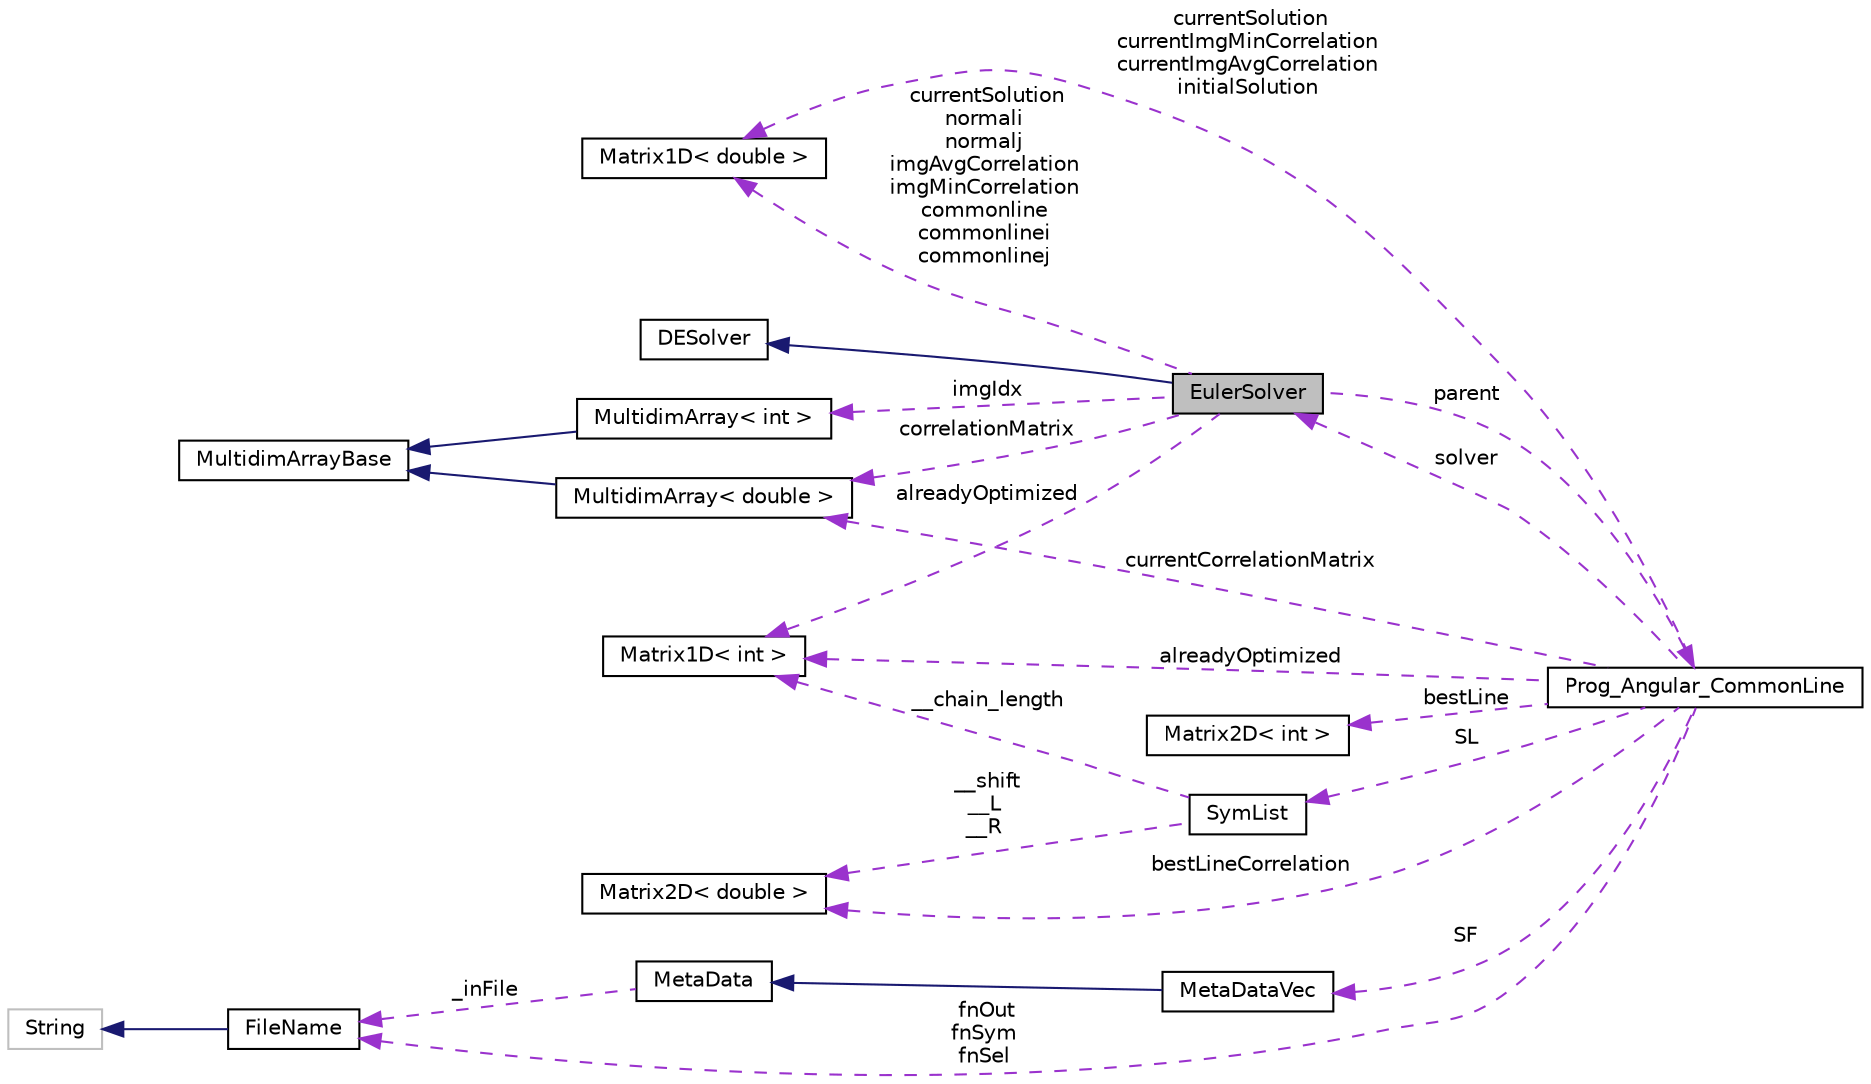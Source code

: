 digraph "EulerSolver"
{
  edge [fontname="Helvetica",fontsize="10",labelfontname="Helvetica",labelfontsize="10"];
  node [fontname="Helvetica",fontsize="10",shape=record];
  rankdir="LR";
  Node2 [label="EulerSolver",height=0.2,width=0.4,color="black", fillcolor="grey75", style="filled", fontcolor="black"];
  Node3 -> Node2 [dir="back",color="midnightblue",fontsize="10",style="solid",fontname="Helvetica"];
  Node3 [label="DESolver",height=0.2,width=0.4,color="black", fillcolor="white", style="filled",URL="$classDESolver.html"];
  Node4 -> Node2 [dir="back",color="darkorchid3",fontsize="10",style="dashed",label=" currentSolution\nnormali\nnormalj\nimgAvgCorrelation\nimgMinCorrelation\ncommonline\ncommonlinei\ncommonlinej" ,fontname="Helvetica"];
  Node4 [label="Matrix1D\< double \>",height=0.2,width=0.4,color="black", fillcolor="white", style="filled",URL="$classMatrix1D.html"];
  Node5 -> Node2 [dir="back",color="darkorchid3",fontsize="10",style="dashed",label=" correlationMatrix" ,fontname="Helvetica"];
  Node5 [label="MultidimArray\< double \>",height=0.2,width=0.4,color="black", fillcolor="white", style="filled",URL="$classMultidimArray.html"];
  Node6 -> Node5 [dir="back",color="midnightblue",fontsize="10",style="solid",fontname="Helvetica"];
  Node6 [label="MultidimArrayBase",height=0.2,width=0.4,color="black", fillcolor="white", style="filled",URL="$classMultidimArrayBase.html"];
  Node7 -> Node2 [dir="back",color="darkorchid3",fontsize="10",style="dashed",label=" imgIdx" ,fontname="Helvetica"];
  Node7 [label="MultidimArray\< int \>",height=0.2,width=0.4,color="black", fillcolor="white", style="filled",URL="$classMultidimArray.html"];
  Node6 -> Node7 [dir="back",color="midnightblue",fontsize="10",style="solid",fontname="Helvetica"];
  Node8 -> Node2 [dir="back",color="darkorchid3",fontsize="10",style="dashed",label=" alreadyOptimized" ,fontname="Helvetica"];
  Node8 [label="Matrix1D\< int \>",height=0.2,width=0.4,color="black", fillcolor="white", style="filled",URL="$classMatrix1D.html"];
  Node9 -> Node2 [dir="back",color="darkorchid3",fontsize="10",style="dashed",label=" parent" ,fontname="Helvetica"];
  Node9 [label="Prog_Angular_CommonLine",height=0.2,width=0.4,color="black", fillcolor="white", style="filled",URL="$classProg__Angular__CommonLine.html"];
  Node10 -> Node9 [dir="back",color="darkorchid3",fontsize="10",style="dashed",label=" bestLine" ,fontname="Helvetica"];
  Node10 [label="Matrix2D\< int \>",height=0.2,width=0.4,color="black", fillcolor="white", style="filled",URL="$classMatrix2D.html"];
  Node2 -> Node9 [dir="back",color="darkorchid3",fontsize="10",style="dashed",label=" solver" ,fontname="Helvetica"];
  Node11 -> Node9 [dir="back",color="darkorchid3",fontsize="10",style="dashed",label=" SF" ,fontname="Helvetica"];
  Node11 [label="MetaDataVec",height=0.2,width=0.4,color="black", fillcolor="white", style="filled",URL="$classMetaDataVec.html"];
  Node12 -> Node11 [dir="back",color="midnightblue",fontsize="10",style="solid",fontname="Helvetica"];
  Node12 [label="MetaData",height=0.2,width=0.4,color="black", fillcolor="white", style="filled",URL="$classMetaData.html"];
  Node13 -> Node12 [dir="back",color="darkorchid3",fontsize="10",style="dashed",label=" _inFile" ,fontname="Helvetica"];
  Node13 [label="FileName",height=0.2,width=0.4,color="black", fillcolor="white", style="filled",URL="$classFileName.html"];
  Node14 -> Node13 [dir="back",color="midnightblue",fontsize="10",style="solid",fontname="Helvetica"];
  Node14 [label="String",height=0.2,width=0.4,color="grey75", fillcolor="white", style="filled"];
  Node15 -> Node9 [dir="back",color="darkorchid3",fontsize="10",style="dashed",label=" bestLineCorrelation" ,fontname="Helvetica"];
  Node15 [label="Matrix2D\< double \>",height=0.2,width=0.4,color="black", fillcolor="white", style="filled",URL="$classMatrix2D.html"];
  Node4 -> Node9 [dir="back",color="darkorchid3",fontsize="10",style="dashed",label=" currentSolution\ncurrentImgMinCorrelation\ncurrentImgAvgCorrelation\ninitialSolution" ,fontname="Helvetica"];
  Node5 -> Node9 [dir="back",color="darkorchid3",fontsize="10",style="dashed",label=" currentCorrelationMatrix" ,fontname="Helvetica"];
  Node8 -> Node9 [dir="back",color="darkorchid3",fontsize="10",style="dashed",label=" alreadyOptimized" ,fontname="Helvetica"];
  Node16 -> Node9 [dir="back",color="darkorchid3",fontsize="10",style="dashed",label=" SL" ,fontname="Helvetica"];
  Node16 [label="SymList",height=0.2,width=0.4,color="black", fillcolor="white", style="filled",URL="$classSymList.html"];
  Node15 -> Node16 [dir="back",color="darkorchid3",fontsize="10",style="dashed",label=" __shift\n__L\n__R" ,fontname="Helvetica"];
  Node8 -> Node16 [dir="back",color="darkorchid3",fontsize="10",style="dashed",label=" __chain_length" ,fontname="Helvetica"];
  Node13 -> Node9 [dir="back",color="darkorchid3",fontsize="10",style="dashed",label=" fnOut\nfnSym\nfnSel" ,fontname="Helvetica"];
}
